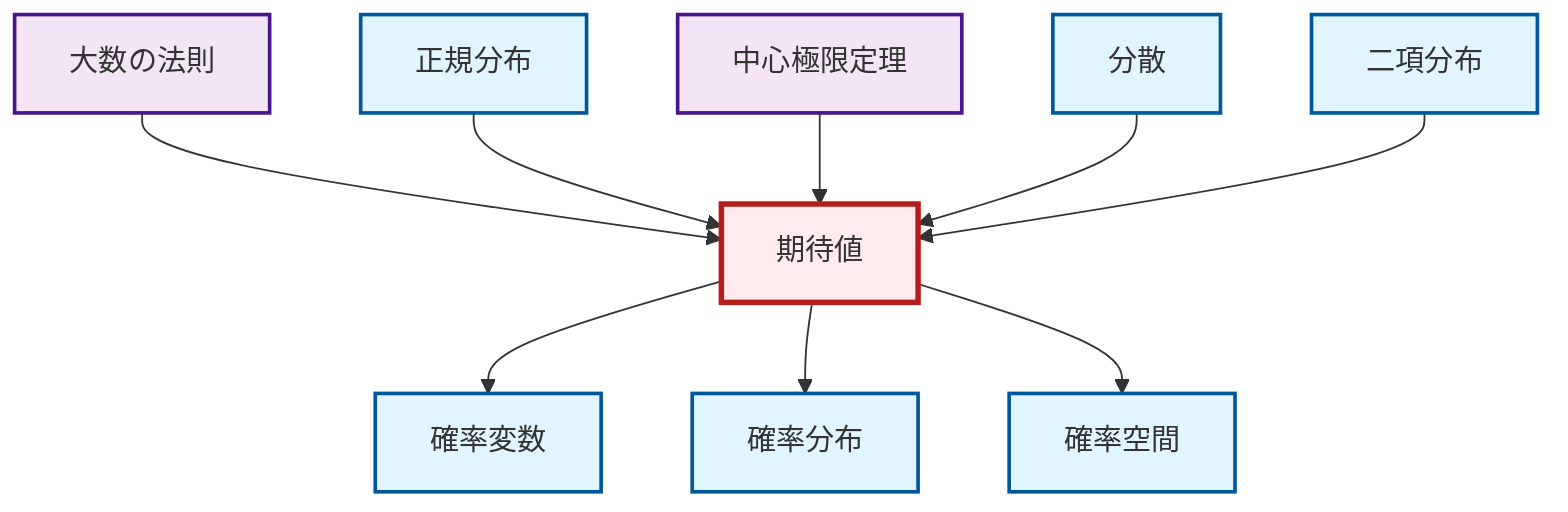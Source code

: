 graph TD
    classDef definition fill:#e1f5fe,stroke:#01579b,stroke-width:2px
    classDef theorem fill:#f3e5f5,stroke:#4a148c,stroke-width:2px
    classDef axiom fill:#fff3e0,stroke:#e65100,stroke-width:2px
    classDef example fill:#e8f5e9,stroke:#1b5e20,stroke-width:2px
    classDef current fill:#ffebee,stroke:#b71c1c,stroke-width:3px
    thm-central-limit["中心極限定理"]:::theorem
    def-random-variable["確率変数"]:::definition
    def-normal-distribution["正規分布"]:::definition
    def-expectation["期待値"]:::definition
    def-probability-distribution["確率分布"]:::definition
    def-probability-space["確率空間"]:::definition
    thm-law-of-large-numbers["大数の法則"]:::theorem
    def-binomial-distribution["二項分布"]:::definition
    def-variance["分散"]:::definition
    thm-law-of-large-numbers --> def-expectation
    def-expectation --> def-random-variable
    def-normal-distribution --> def-expectation
    thm-central-limit --> def-expectation
    def-variance --> def-expectation
    def-expectation --> def-probability-distribution
    def-expectation --> def-probability-space
    def-binomial-distribution --> def-expectation
    class def-expectation current